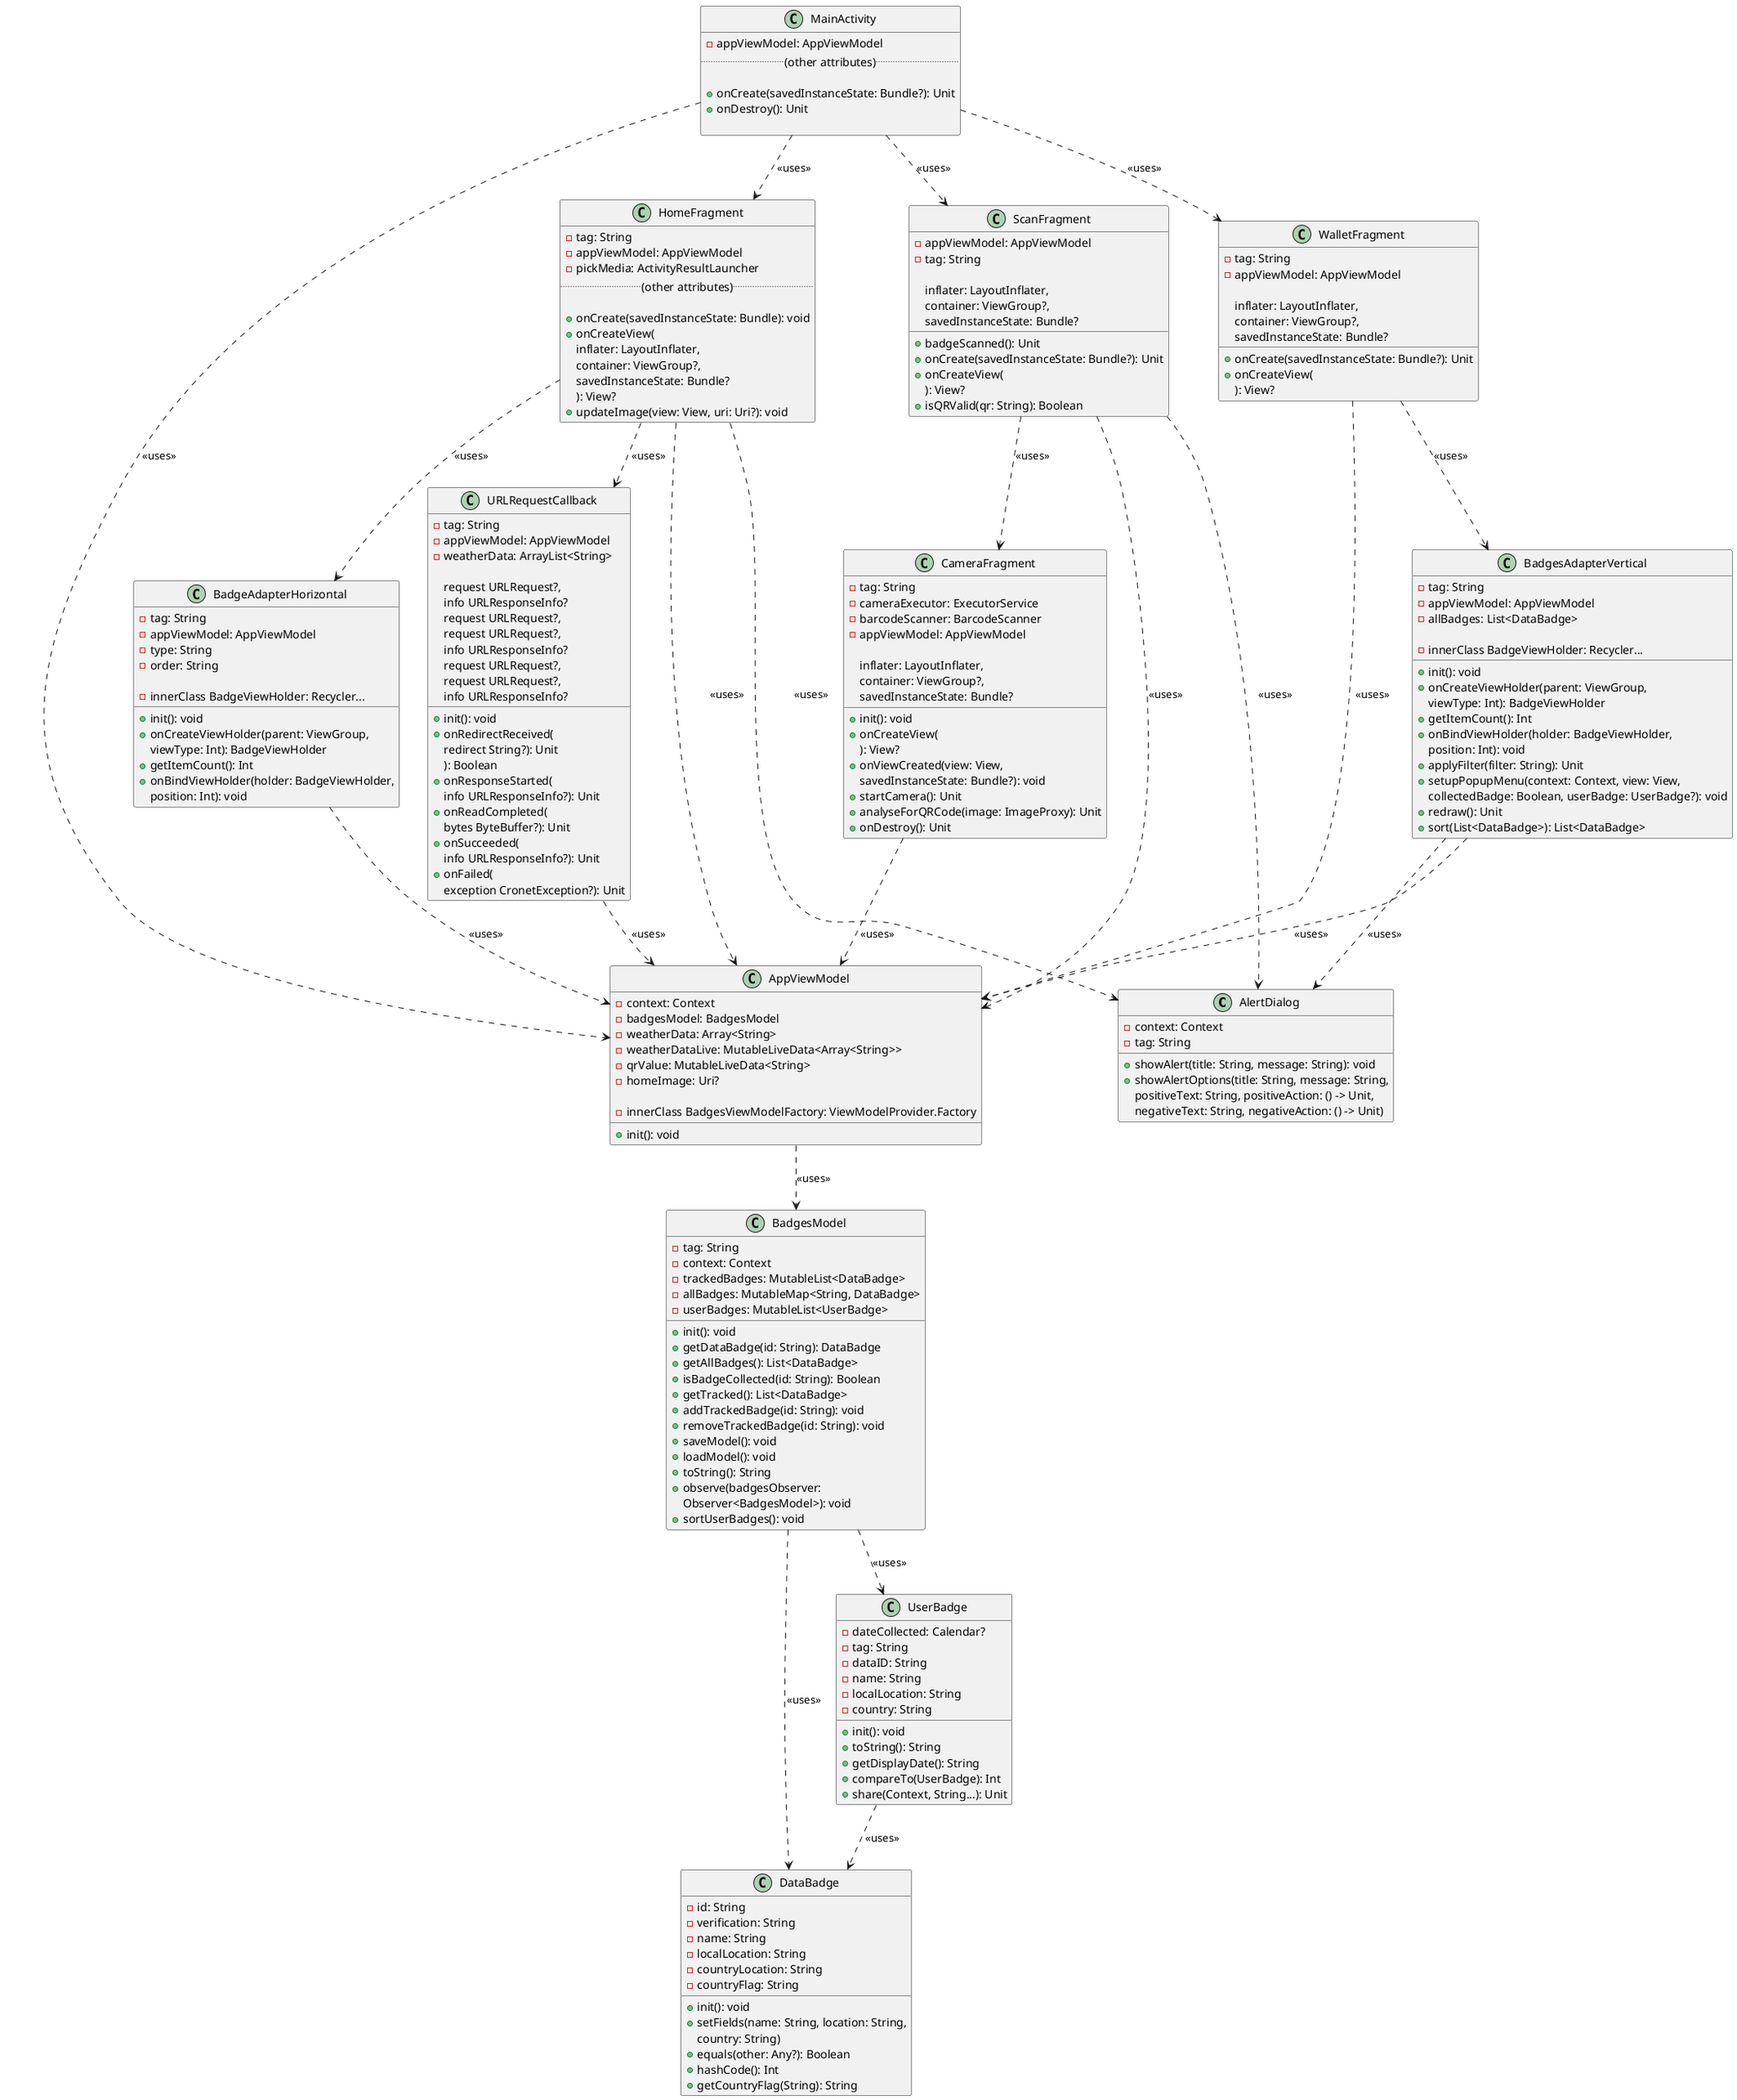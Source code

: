 @startuml

class AlertDialog {
    - context: Context
    - tag: String

    + showAlert(title: String, message: String): void
    + showAlertOptions(title: String, message: String,
    positiveText: String, positiveAction: () -> Unit,
    negativeText: String, negativeAction: () -> Unit)
}

class AppViewModel {
    - context: Context
    - badgesModel: BadgesModel
    - weatherData: Array<String>
    - weatherDataLive: MutableLiveData<Array<String>>
    - qrValue: MutableLiveData<String>
    - homeImage: Uri?

    - innerClass BadgesViewModelFactory: ViewModelProvider.Factory

    + init(): void
}

class BadgeAdapterHorizontal {
    - tag: String
    - appViewModel: AppViewModel
    - type: String
    - order: String

    - innerClass BadgeViewHolder: Recycler...

    + init(): void
    + onCreateViewHolder(parent: ViewGroup,
    viewType: Int): BadgeViewHolder
    + getItemCount(): Int
    + onBindViewHolder(holder: BadgeViewHolder,
    position: Int): void

}

class BadgesAdapterVertical {
    - tag: String
    - appViewModel: AppViewModel
    - allBadges: List<DataBadge>

    - innerClass BadgeViewHolder: Recycler...

    + init(): void
    + onCreateViewHolder(parent: ViewGroup,
    viewType: Int): BadgeViewHolder
    + getItemCount(): Int
    + onBindViewHolder(holder: BadgeViewHolder,
    position: Int): void
    + applyFilter(filter: String): Unit
    + setupPopupMenu(context: Context, view: View,
    collectedBadge: Boolean, userBadge: UserBadge?): void
    + redraw(): Unit
    + sort(List<DataBadge>): List<DataBadge>
}

class BadgesModel {
    - tag: String
    - context: Context
    - trackedBadges: MutableList<DataBadge>
    - allBadges: MutableMap<String, DataBadge>
    - userBadges: MutableList<UserBadge>

    + init(): void
    + getDataBadge(id: String): DataBadge
    + getAllBadges(): List<DataBadge>
    + isBadgeCollected(id: String): Boolean
    + getTracked(): List<DataBadge>
    + addTrackedBadge(id: String): void
    + removeTrackedBadge(id: String): void
    + saveModel(): void
    + loadModel(): void
    + toString(): String
    + observe(badgesObserver:
    Observer<BadgesModel>): void
    + sortUserBadges(): void
}

class CameraFragment {
    - tag: String
    - cameraExecutor: ExecutorService
    - barcodeScanner: BarcodeScanner
    - appViewModel: AppViewModel

    + init(): void
    + onCreateView(
        inflater: LayoutInflater,
        container: ViewGroup?,
        savedInstanceState: Bundle?
    ): View?
    + onViewCreated(view: View,
    savedInstanceState: Bundle?): void
    + startCamera(): Unit
    +analyseForQRCode(image: ImageProxy): Unit
    + onDestroy(): Unit

}

class DataBadge {
    - id: String
    - verification: String
    - name: String
    - localLocation: String
    - countryLocation: String
    - countryFlag: String

    + init(): void
    + setFields(name: String, location: String,
    country: String)
    + equals(other: Any?): Boolean
    + hashCode(): Int
    + getCountryFlag(String): String
}

class HomeFragment {
    - tag: String
    - appViewModel: AppViewModel
    - pickMedia: ActivityResultLauncher
    .. (other attributes) ..

    + onCreate(savedInstanceState: Bundle): void
    + onCreateView(
        inflater: LayoutInflater,
        container: ViewGroup?,
        savedInstanceState: Bundle?
    ): View?
    + updateImage(view: View, uri: Uri?): void
}

class MainActivity {
    - appViewModel: AppViewModel
    .. (other attributes) ..

    + onCreate(savedInstanceState: Bundle?): Unit
    + onDestroy(): Unit

}

class ScanFragment {
    - appViewModel: AppViewModel
    - tag: String

    + badgeScanned(): Unit
    + onCreate(savedInstanceState: Bundle?): Unit
    + onCreateView(
        inflater: LayoutInflater,
        container: ViewGroup?,
        savedInstanceState: Bundle?
    ): View?
    + isQRValid(qr: String): Boolean
}

class URLRequestCallback {
    - tag: String
    - appViewModel: AppViewModel
    - weatherData: ArrayList<String>

    + init(): void
    + onRedirectReceived(
        request URLRequest?,
        info URLResponseInfo?
        redirect String?): Unit
    ): Boolean
    + onResponseStarted(
        request URLRequest?,
        info URLResponseInfo?): Unit
    + onReadCompleted(
        request URLRequest?,
        info URLResponseInfo?
        bytes ByteBuffer?): Unit
    + onSucceeded(
        request URLRequest?,
        info URLResponseInfo?): Unit
    + onFailed(
        request URLRequest?,
        info URLResponseInfo?
        exception CronetException?): Unit

}

class UserBadge {
    - dateCollected: Calendar?
    - tag: String
    - dataID: String
    - name: String
    - localLocation: String
    - country: String

    + init(): void
    + toString(): String
    +getDisplayDate(): String
    +compareTo(UserBadge): Int
    +share(Context, String...): Unit

}

class WalletFragment {
    - tag: String
    - appViewModel: AppViewModel

    + onCreate(savedInstanceState: Bundle?): Unit
    + onCreateView(
        inflater: LayoutInflater,
        container: ViewGroup?,
        savedInstanceState: Bundle?
    ): View?
}

AppViewModel ..> BadgesModel: <<uses>>
BadgeAdapterHorizontal ..> AppViewModel: <<uses>>
BadgesAdapterVertical ..> AppViewModel: <<uses>>
BadgesAdapterVertical ..> AlertDialog: <<uses>>
BadgesModel ..> DataBadge: <<uses>>
BadgesModel ..> UserBadge: <<uses>>
CameraFragment ..> AppViewModel: <<uses>>
HomeFragment ..> AlertDialog: <<uses>>
HomeFragment ..> AppViewModel: <<uses>>
HomeFragment ..> BadgeAdapterHorizontal: <<uses>>
HomeFragment ..> URLRequestCallback: <<uses>>
MainActivity ..> HomeFragment: <<uses>>
MainActivity ..> ScanFragment: <<uses>>
MainActivity ..> WalletFragment: <<uses>>
MainActivity ..> AppViewModel: <<uses>>
ScanFragment ..> AppViewModel: <<uses>>
ScanFragment ..> CameraFragment: <<uses>>
ScanFragment ..> AlertDialog: <<uses>>
URLRequestCallback ..> AppViewModel: <<uses>>
UserBadge ..> DataBadge: <<uses>>
WalletFragment ..> AppViewModel: <<uses>>
WalletFragment ..> BadgesAdapterVertical: <<uses>>


@enduml
